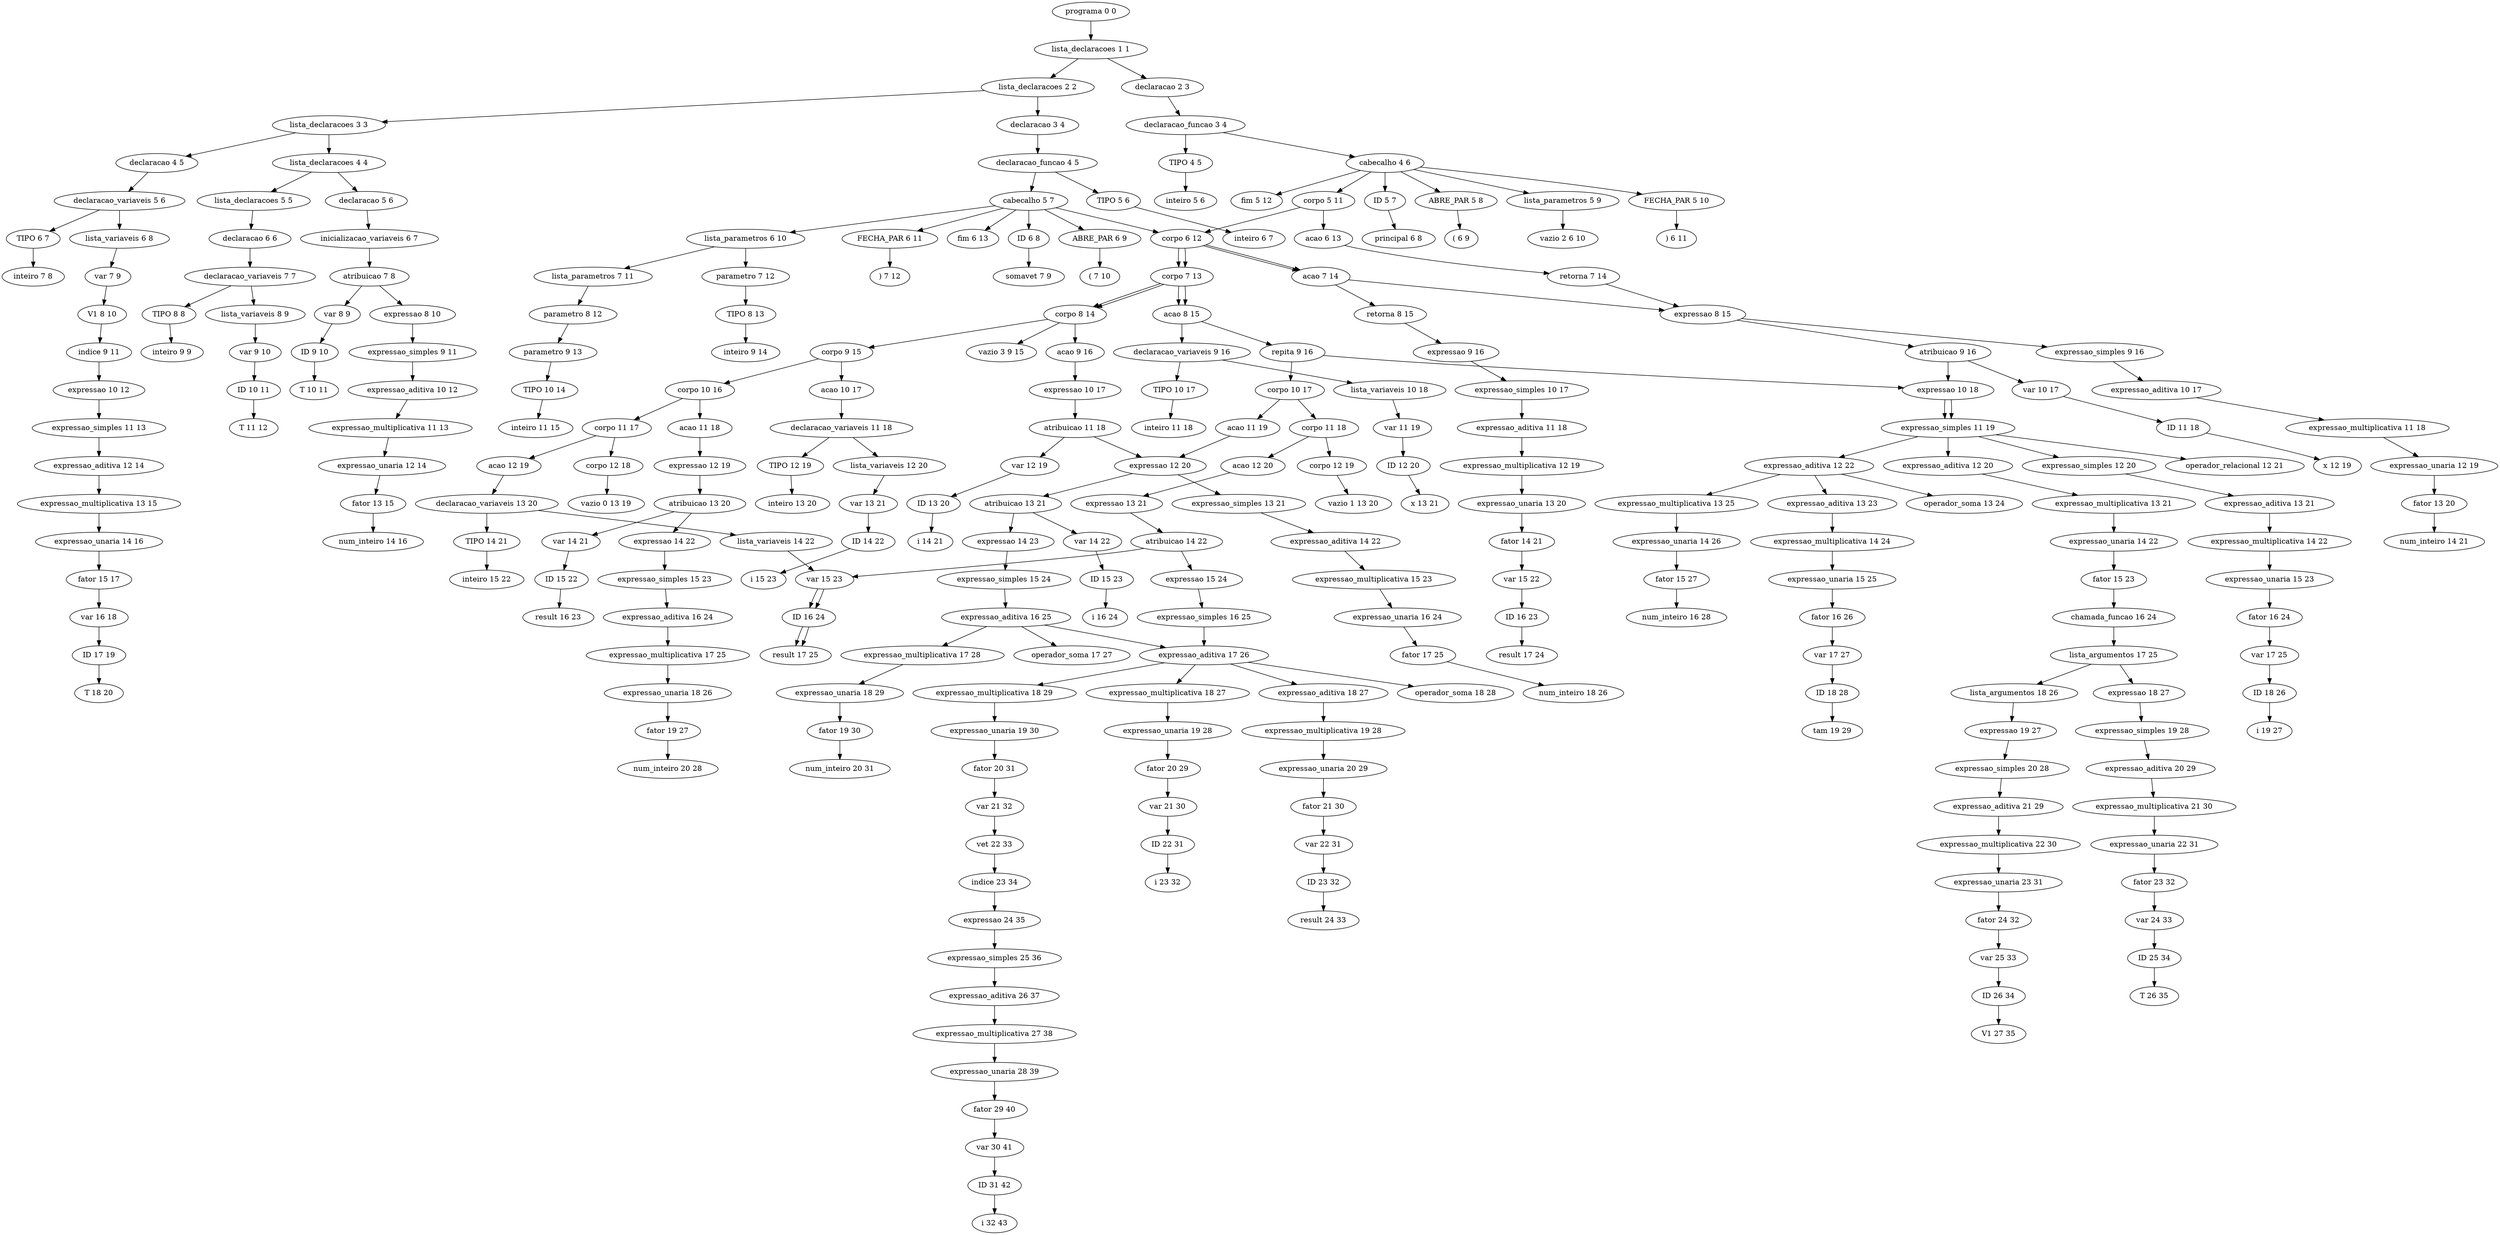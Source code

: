 digraph G {
	"programa 0 0" -> "lista_declaracoes 1 1"
	"lista_declaracoes 1 1" -> "lista_declaracoes 2 2"
	"lista_declaracoes 2 2" -> "lista_declaracoes 3 3"
	"lista_declaracoes 3 3" -> "lista_declaracoes 4 4"
	"lista_declaracoes 4 4" -> "lista_declaracoes 5 5"
	"lista_declaracoes 5 5" -> "declaracao 6 6"
	"declaracao 6 6" -> "declaracao_variaveis 7 7"
	"declaracao_variaveis 7 7" -> "TIPO 8 8"
	"TIPO 8 8" -> "inteiro 9 9"
	"declaracao_variaveis 7 7" -> "lista_variaveis 8 9"
	"lista_variaveis 8 9" -> "var 9 10"
	"var 9 10" -> "ID 10 11"
	"ID 10 11" -> "T 11 12"
	"lista_declaracoes 4 4" -> "declaracao 5 6"
	"declaracao 5 6" -> "inicializacao_variaveis 6 7"
	"inicializacao_variaveis 6 7" -> "atribuicao 7 8"
	"atribuicao 7 8" -> "var 8 9"
	"var 8 9" -> "ID 9 10"
	"ID 9 10" -> "T 10 11"
	"atribuicao 7 8" -> "expressao 8 10"
	"expressao 8 10" -> "expressao_simples 9 11"
	"expressao_simples 9 11" -> "expressao_aditiva 10 12"
	"expressao_aditiva 10 12" -> "expressao_multiplicativa 11 13"
	"expressao_multiplicativa 11 13" -> "expressao_unaria 12 14"
	"expressao_unaria 12 14" -> "fator 13 15"
	"fator 13 15" -> "num_inteiro 14 16"
	"lista_declaracoes 3 3" -> "declaracao 4 5"
	"declaracao 4 5" -> "declaracao_variaveis 5 6"
	"declaracao_variaveis 5 6" -> "TIPO 6 7"
	"TIPO 6 7" -> "inteiro 7 8"
	"declaracao_variaveis 5 6" -> "lista_variaveis 6 8"
	"lista_variaveis 6 8" -> "var 7 9"
	"var 7 9" -> "V1 8 10"
	"V1 8 10" -> "indice 9 11"
	"indice 9 11" -> "expressao 10 12"
	"expressao 10 12" -> "expressao_simples 11 13"
	"expressao_simples 11 13" -> "expressao_aditiva 12 14"
	"expressao_aditiva 12 14" -> "expressao_multiplicativa 13 15"
	"expressao_multiplicativa 13 15" -> "expressao_unaria 14 16"
	"expressao_unaria 14 16" -> "fator 15 17"
	"fator 15 17" -> "var 16 18"
	"var 16 18" -> "ID 17 19"
	"ID 17 19" -> "T 18 20"
	"lista_declaracoes 2 2" -> "declaracao 3 4"
	"declaracao 3 4" -> "declaracao_funcao 4 5"
	"declaracao_funcao 4 5" -> "TIPO 5 6"
	"TIPO 5 6" -> "inteiro 6 7"
	"declaracao_funcao 4 5" -> "cabecalho 5 7"
	"cabecalho 5 7" -> "ID 6 8"
	"ID 6 8" -> "somavet 7 9"
	"cabecalho 5 7" -> "ABRE_PAR 6 9"
	"ABRE_PAR 6 9" -> "( 7 10"
	"cabecalho 5 7" -> "lista_parametros 6 10"
	"lista_parametros 6 10" -> "lista_parametros 7 11"
	"lista_parametros 7 11" -> "parametro 8 12"
	"parametro 8 12" -> "parametro 9 13"
	"parametro 9 13" -> "TIPO 10 14"
	"TIPO 10 14" -> "inteiro 11 15"
	"lista_parametros 6 10" -> "parametro 7 12"
	"parametro 7 12" -> "TIPO 8 13"
	"TIPO 8 13" -> "inteiro 9 14"
	"cabecalho 5 7" -> "FECHA_PAR 6 11"
	"FECHA_PAR 6 11" -> ") 7 12"
	"cabecalho 5 7" -> "corpo 6 12"
	"corpo 6 12" -> "corpo 7 13"
	"corpo 7 13" -> "corpo 8 14"
	"corpo 8 14" -> "corpo 9 15"
	"corpo 9 15" -> "corpo 10 16"
	"corpo 10 16" -> "corpo 11 17"
	"corpo 11 17" -> "corpo 12 18"
	"corpo 12 18" -> "vazio 0 13 19"
	"corpo 11 17" -> "acao 12 19"
	"acao 12 19" -> "declaracao_variaveis 13 20"
	"declaracao_variaveis 13 20" -> "TIPO 14 21"
	"TIPO 14 21" -> "inteiro 15 22"
	"declaracao_variaveis 13 20" -> "lista_variaveis 14 22"
	"lista_variaveis 14 22" -> "var 15 23"
	"var 15 23" -> "ID 16 24"
	"ID 16 24" -> "result 17 25"
	"corpo 10 16" -> "acao 11 18"
	"acao 11 18" -> "expressao 12 19"
	"expressao 12 19" -> "atribuicao 13 20"
	"atribuicao 13 20" -> "var 14 21"
	"var 14 21" -> "ID 15 22"
	"ID 15 22" -> "result 16 23"
	"atribuicao 13 20" -> "expressao 14 22"
	"expressao 14 22" -> "expressao_simples 15 23"
	"expressao_simples 15 23" -> "expressao_aditiva 16 24"
	"expressao_aditiva 16 24" -> "expressao_multiplicativa 17 25"
	"expressao_multiplicativa 17 25" -> "expressao_unaria 18 26"
	"expressao_unaria 18 26" -> "fator 19 27"
	"fator 19 27" -> "num_inteiro 20 28"
	"corpo 9 15" -> "acao 10 17"
	"acao 10 17" -> "declaracao_variaveis 11 18"
	"declaracao_variaveis 11 18" -> "TIPO 12 19"
	"TIPO 12 19" -> "inteiro 13 20"
	"declaracao_variaveis 11 18" -> "lista_variaveis 12 20"
	"lista_variaveis 12 20" -> "var 13 21"
	"var 13 21" -> "ID 14 22"
	"ID 14 22" -> "i 15 23"
	"corpo 8 14" -> "acao 9 16"
	"acao 9 16" -> "expressao 10 17"
	"expressao 10 17" -> "atribuicao 11 18"
	"atribuicao 11 18" -> "var 12 19"
	"var 12 19" -> "ID 13 20"
	"ID 13 20" -> "i 14 21"
	"atribuicao 11 18" -> "expressao 12 20"
	"expressao 12 20" -> "expressao_simples 13 21"
	"expressao_simples 13 21" -> "expressao_aditiva 14 22"
	"expressao_aditiva 14 22" -> "expressao_multiplicativa 15 23"
	"expressao_multiplicativa 15 23" -> "expressao_unaria 16 24"
	"expressao_unaria 16 24" -> "fator 17 25"
	"fator 17 25" -> "num_inteiro 18 26"
	"corpo 7 13" -> "acao 8 15"
	"acao 8 15" -> "repita 9 16"
	"repita 9 16" -> "corpo 10 17"
	"corpo 10 17" -> "corpo 11 18"
	"corpo 11 18" -> "corpo 12 19"
	"corpo 12 19" -> "vazio 1 13 20"
	"corpo 11 18" -> "acao 12 20"
	"acao 12 20" -> "expressao 13 21"
	"expressao 13 21" -> "atribuicao 14 22"
	"atribuicao 14 22" -> "var 15 23"
	"var 15 23" -> "ID 16 24"
	"ID 16 24" -> "result 17 25"
	"atribuicao 14 22" -> "expressao 15 24"
	"expressao 15 24" -> "expressao_simples 16 25"
	"expressao_simples 16 25" -> "expressao_aditiva 17 26"
	"expressao_aditiva 17 26" -> "expressao_aditiva 18 27"
	"expressao_aditiva 18 27" -> "expressao_multiplicativa 19 28"
	"expressao_multiplicativa 19 28" -> "expressao_unaria 20 29"
	"expressao_unaria 20 29" -> "fator 21 30"
	"fator 21 30" -> "var 22 31"
	"var 22 31" -> "ID 23 32"
	"ID 23 32" -> "result 24 33"
	"expressao_aditiva 17 26" -> "operador_soma 18 28"
	"expressao_aditiva 17 26" -> "expressao_multiplicativa 18 29"
	"expressao_multiplicativa 18 29" -> "expressao_unaria 19 30"
	"expressao_unaria 19 30" -> "fator 20 31"
	"fator 20 31" -> "var 21 32"
	"var 21 32" -> "vet 22 33"
	"vet 22 33" -> "indice 23 34"
	"indice 23 34" -> "expressao 24 35"
	"expressao 24 35" -> "expressao_simples 25 36"
	"expressao_simples 25 36" -> "expressao_aditiva 26 37"
	"expressao_aditiva 26 37" -> "expressao_multiplicativa 27 38"
	"expressao_multiplicativa 27 38" -> "expressao_unaria 28 39"
	"expressao_unaria 28 39" -> "fator 29 40"
	"fator 29 40" -> "var 30 41"
	"var 30 41" -> "ID 31 42"
	"ID 31 42" -> "i 32 43"
	"corpo 10 17" -> "acao 11 19"
	"acao 11 19" -> "expressao 12 20"
	"expressao 12 20" -> "atribuicao 13 21"
	"atribuicao 13 21" -> "var 14 22"
	"var 14 22" -> "ID 15 23"
	"ID 15 23" -> "i 16 24"
	"atribuicao 13 21" -> "expressao 14 23"
	"expressao 14 23" -> "expressao_simples 15 24"
	"expressao_simples 15 24" -> "expressao_aditiva 16 25"
	"expressao_aditiva 16 25" -> "expressao_aditiva 17 26"
	"expressao_aditiva 17 26" -> "expressao_multiplicativa 18 27"
	"expressao_multiplicativa 18 27" -> "expressao_unaria 19 28"
	"expressao_unaria 19 28" -> "fator 20 29"
	"fator 20 29" -> "var 21 30"
	"var 21 30" -> "ID 22 31"
	"ID 22 31" -> "i 23 32"
	"expressao_aditiva 16 25" -> "operador_soma 17 27"
	"expressao_aditiva 16 25" -> "expressao_multiplicativa 17 28"
	"expressao_multiplicativa 17 28" -> "expressao_unaria 18 29"
	"expressao_unaria 18 29" -> "fator 19 30"
	"fator 19 30" -> "num_inteiro 20 31"
	"repita 9 16" -> "expressao 10 18"
	"expressao 10 18" -> "expressao_simples 11 19"
	"expressao_simples 11 19" -> "expressao_simples 12 20"
	"expressao_simples 12 20" -> "expressao_aditiva 13 21"
	"expressao_aditiva 13 21" -> "expressao_multiplicativa 14 22"
	"expressao_multiplicativa 14 22" -> "expressao_unaria 15 23"
	"expressao_unaria 15 23" -> "fator 16 24"
	"fator 16 24" -> "var 17 25"
	"var 17 25" -> "ID 18 26"
	"ID 18 26" -> "i 19 27"
	"expressao_simples 11 19" -> "operador_relacional 12 21"
	"expressao_simples 11 19" -> "expressao_aditiva 12 22"
	"expressao_aditiva 12 22" -> "expressao_aditiva 13 23"
	"expressao_aditiva 13 23" -> "expressao_multiplicativa 14 24"
	"expressao_multiplicativa 14 24" -> "expressao_unaria 15 25"
	"expressao_unaria 15 25" -> "fator 16 26"
	"fator 16 26" -> "var 17 27"
	"var 17 27" -> "ID 18 28"
	"ID 18 28" -> "tam 19 29"
	"expressao_aditiva 12 22" -> "operador_soma 13 24"
	"expressao_aditiva 12 22" -> "expressao_multiplicativa 13 25"
	"expressao_multiplicativa 13 25" -> "expressao_unaria 14 26"
	"expressao_unaria 14 26" -> "fator 15 27"
	"fator 15 27" -> "num_inteiro 16 28"
	"corpo 6 12" -> "acao 7 14"
	"acao 7 14" -> "retorna 8 15"
	"retorna 8 15" -> "expressao 9 16"
	"expressao 9 16" -> "expressao_simples 10 17"
	"expressao_simples 10 17" -> "expressao_aditiva 11 18"
	"expressao_aditiva 11 18" -> "expressao_multiplicativa 12 19"
	"expressao_multiplicativa 12 19" -> "expressao_unaria 13 20"
	"expressao_unaria 13 20" -> "fator 14 21"
	"fator 14 21" -> "var 15 22"
	"var 15 22" -> "ID 16 23"
	"ID 16 23" -> "result 17 24"
	"cabecalho 5 7" -> "fim 6 13"
	"lista_declaracoes 1 1" -> "declaracao 2 3"
	"declaracao 2 3" -> "declaracao_funcao 3 4"
	"declaracao_funcao 3 4" -> "TIPO 4 5"
	"TIPO 4 5" -> "inteiro 5 6"
	"declaracao_funcao 3 4" -> "cabecalho 4 6"
	"cabecalho 4 6" -> "ID 5 7"
	"ID 5 7" -> "principal 6 8"
	"cabecalho 4 6" -> "ABRE_PAR 5 8"
	"ABRE_PAR 5 8" -> "( 6 9"
	"cabecalho 4 6" -> "lista_parametros 5 9"
	"lista_parametros 5 9" -> "vazio 2 6 10"
	"cabecalho 4 6" -> "FECHA_PAR 5 10"
	"FECHA_PAR 5 10" -> ") 6 11"
	"cabecalho 4 6" -> "corpo 5 11"
	"corpo 5 11" -> "corpo 6 12"
	"corpo 6 12" -> "corpo 7 13"
	"corpo 7 13" -> "corpo 8 14"
	"corpo 8 14" -> "vazio 3 9 15"
	"corpo 7 13" -> "acao 8 15"
	"acao 8 15" -> "declaracao_variaveis 9 16"
	"declaracao_variaveis 9 16" -> "TIPO 10 17"
	"TIPO 10 17" -> "inteiro 11 18"
	"declaracao_variaveis 9 16" -> "lista_variaveis 10 18"
	"lista_variaveis 10 18" -> "var 11 19"
	"var 11 19" -> "ID 12 20"
	"ID 12 20" -> "x 13 21"
	"corpo 6 12" -> "acao 7 14"
	"acao 7 14" -> "expressao 8 15"
	"expressao 8 15" -> "atribuicao 9 16"
	"atribuicao 9 16" -> "var 10 17"
	"var 10 17" -> "ID 11 18"
	"ID 11 18" -> "x 12 19"
	"atribuicao 9 16" -> "expressao 10 18"
	"expressao 10 18" -> "expressao_simples 11 19"
	"expressao_simples 11 19" -> "expressao_aditiva 12 20"
	"expressao_aditiva 12 20" -> "expressao_multiplicativa 13 21"
	"expressao_multiplicativa 13 21" -> "expressao_unaria 14 22"
	"expressao_unaria 14 22" -> "fator 15 23"
	"fator 15 23" -> "chamada_funcao 16 24"
	"chamada_funcao 16 24" -> "lista_argumentos 17 25"
	"lista_argumentos 17 25" -> "lista_argumentos 18 26"
	"lista_argumentos 18 26" -> "expressao 19 27"
	"expressao 19 27" -> "expressao_simples 20 28"
	"expressao_simples 20 28" -> "expressao_aditiva 21 29"
	"expressao_aditiva 21 29" -> "expressao_multiplicativa 22 30"
	"expressao_multiplicativa 22 30" -> "expressao_unaria 23 31"
	"expressao_unaria 23 31" -> "fator 24 32"
	"fator 24 32" -> "var 25 33"
	"var 25 33" -> "ID 26 34"
	"ID 26 34" -> "V1 27 35"
	"lista_argumentos 17 25" -> "expressao 18 27"
	"expressao 18 27" -> "expressao_simples 19 28"
	"expressao_simples 19 28" -> "expressao_aditiva 20 29"
	"expressao_aditiva 20 29" -> "expressao_multiplicativa 21 30"
	"expressao_multiplicativa 21 30" -> "expressao_unaria 22 31"
	"expressao_unaria 22 31" -> "fator 23 32"
	"fator 23 32" -> "var 24 33"
	"var 24 33" -> "ID 25 34"
	"ID 25 34" -> "T 26 35"
	"corpo 5 11" -> "acao 6 13"
	"acao 6 13" -> "retorna 7 14"
	"retorna 7 14" -> "expressao 8 15"
	"expressao 8 15" -> "expressao_simples 9 16"
	"expressao_simples 9 16" -> "expressao_aditiva 10 17"
	"expressao_aditiva 10 17" -> "expressao_multiplicativa 11 18"
	"expressao_multiplicativa 11 18" -> "expressao_unaria 12 19"
	"expressao_unaria 12 19" -> "fator 13 20"
	"fator 13 20" -> "num_inteiro 14 21"
	"cabecalho 4 6" -> "fim 5 12"
}

